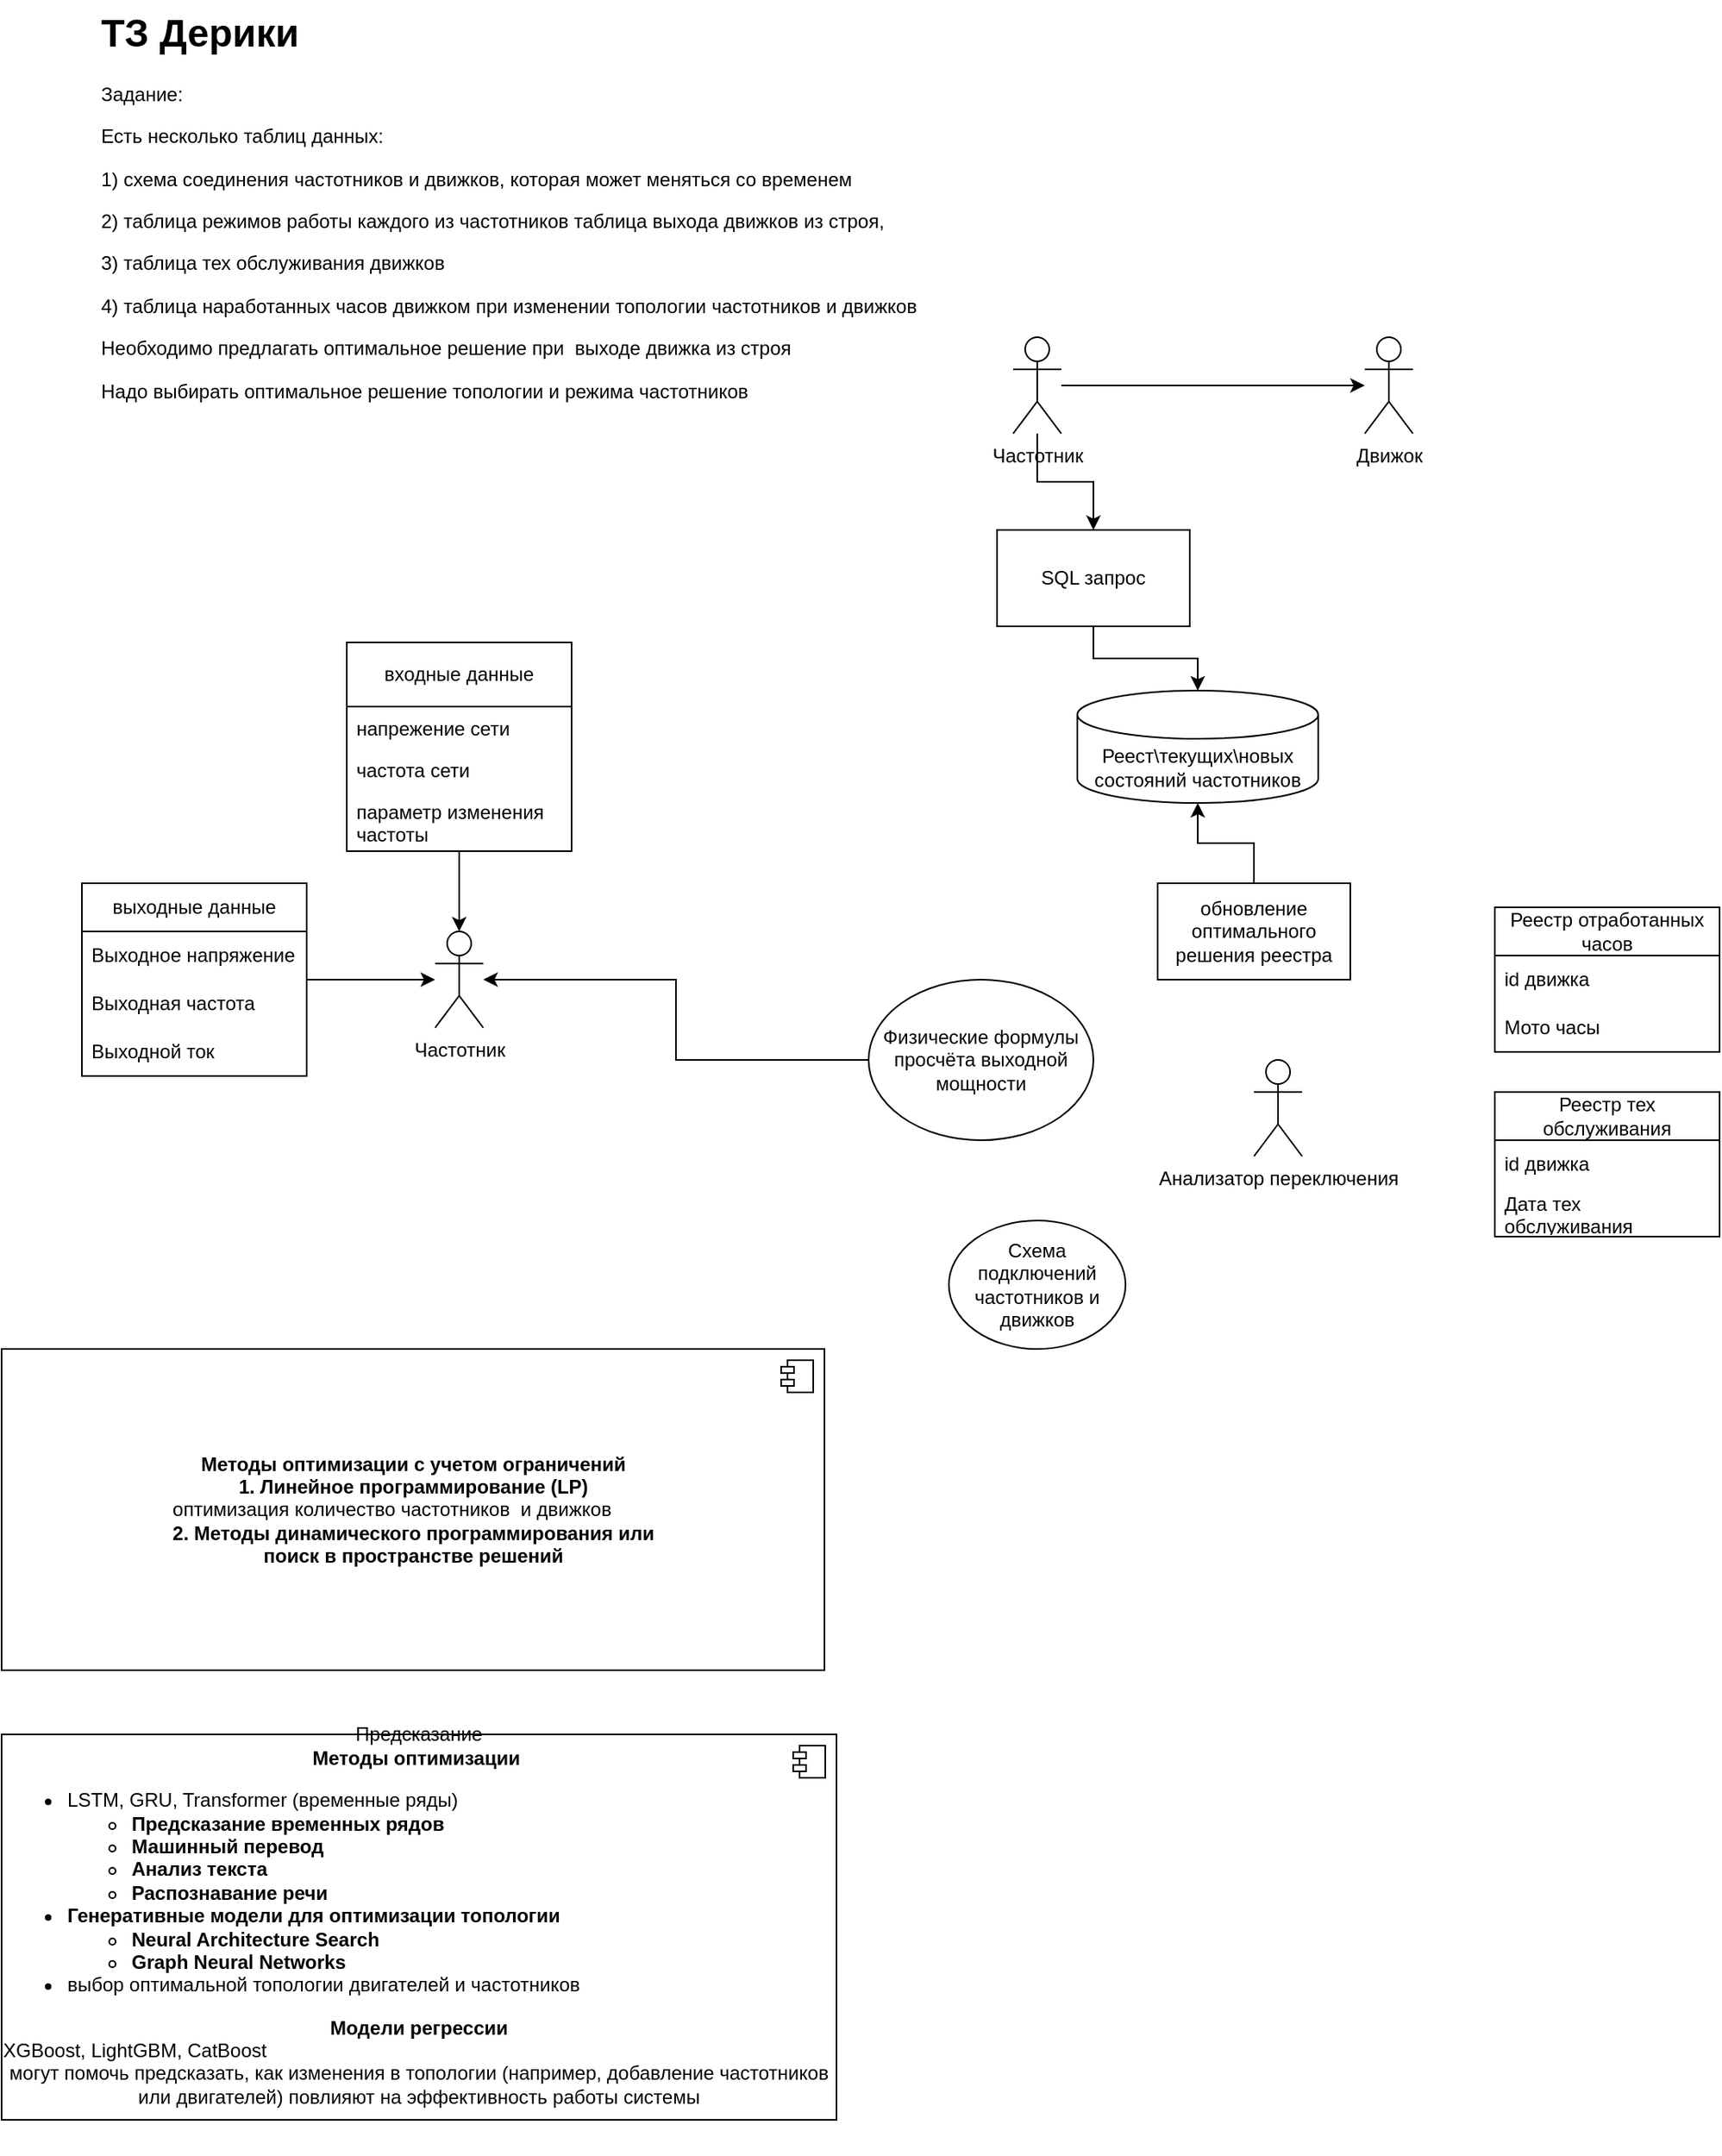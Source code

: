 <mxfile version="26.0.13">
  <diagram name="Страница — 1" id="_v5LaGTC0-DqnQ5YdJLc">
    <mxGraphModel dx="2336" dy="821" grid="1" gridSize="10" guides="1" tooltips="1" connect="1" arrows="1" fold="1" page="1" pageScale="1" pageWidth="827" pageHeight="1169" math="0" shadow="0">
      <root>
        <mxCell id="0" />
        <mxCell id="1" parent="0" />
        <mxCell id="yWEKpOkfy3Jw7eenvQe8-1" value="Движок" style="shape=umlActor;verticalLabelPosition=bottom;verticalAlign=top;html=1;outlineConnect=0;" parent="1" vertex="1">
          <mxGeometry x="399" y="270" width="30" height="60" as="geometry" />
        </mxCell>
        <mxCell id="yWEKpOkfy3Jw7eenvQe8-7" value="" style="edgeStyle=orthogonalEdgeStyle;rounded=0;orthogonalLoop=1;jettySize=auto;html=1;" parent="1" source="yWEKpOkfy3Jw7eenvQe8-2" target="yWEKpOkfy3Jw7eenvQe8-1" edge="1">
          <mxGeometry relative="1" as="geometry">
            <mxPoint x="245" y="300" as="targetPoint" />
          </mxGeometry>
        </mxCell>
        <mxCell id="yWEKpOkfy3Jw7eenvQe8-10" value="" style="edgeStyle=orthogonalEdgeStyle;rounded=0;orthogonalLoop=1;jettySize=auto;html=1;" parent="1" source="yWEKpOkfy3Jw7eenvQe8-2" target="yWEKpOkfy3Jw7eenvQe8-9" edge="1">
          <mxGeometry relative="1" as="geometry">
            <Array as="points">
              <mxPoint x="195" y="360" />
              <mxPoint x="230" y="360" />
            </Array>
          </mxGeometry>
        </mxCell>
        <mxCell id="yWEKpOkfy3Jw7eenvQe8-2" value="Частотник" style="shape=umlActor;verticalLabelPosition=bottom;verticalAlign=top;html=1;outlineConnect=0;" parent="1" vertex="1">
          <mxGeometry x="180" y="270" width="30" height="60" as="geometry" />
        </mxCell>
        <mxCell id="yWEKpOkfy3Jw7eenvQe8-4" value="Реест\текущих\новых состояний частотников" style="shape=cylinder3;whiteSpace=wrap;html=1;boundedLbl=1;backgroundOutline=1;size=15;" parent="1" vertex="1">
          <mxGeometry x="220" y="490" width="150" height="70" as="geometry" />
        </mxCell>
        <mxCell id="yWEKpOkfy3Jw7eenvQe8-11" value="" style="edgeStyle=orthogonalEdgeStyle;rounded=0;orthogonalLoop=1;jettySize=auto;html=1;" parent="1" source="yWEKpOkfy3Jw7eenvQe8-9" target="yWEKpOkfy3Jw7eenvQe8-4" edge="1">
          <mxGeometry relative="1" as="geometry" />
        </mxCell>
        <mxCell id="yWEKpOkfy3Jw7eenvQe8-9" value="SQL запрос" style="rounded=0;whiteSpace=wrap;html=1;" parent="1" vertex="1">
          <mxGeometry x="170" y="390" width="120" height="60" as="geometry" />
        </mxCell>
        <mxCell id="yWEKpOkfy3Jw7eenvQe8-12" value="Реестр отработанных часов" style="swimlane;fontStyle=0;childLayout=stackLayout;horizontal=1;startSize=30;horizontalStack=0;resizeParent=1;resizeParentMax=0;resizeLast=0;collapsible=1;marginBottom=0;whiteSpace=wrap;html=1;" parent="1" vertex="1">
          <mxGeometry x="480" y="625" width="140" height="90" as="geometry" />
        </mxCell>
        <mxCell id="yWEKpOkfy3Jw7eenvQe8-13" value="id движка" style="text;strokeColor=none;fillColor=none;align=left;verticalAlign=middle;spacingLeft=4;spacingRight=4;overflow=hidden;points=[[0,0.5],[1,0.5]];portConstraint=eastwest;rotatable=0;whiteSpace=wrap;html=1;" parent="yWEKpOkfy3Jw7eenvQe8-12" vertex="1">
          <mxGeometry y="30" width="140" height="30" as="geometry" />
        </mxCell>
        <mxCell id="yWEKpOkfy3Jw7eenvQe8-30" value="Мото часы" style="text;strokeColor=none;fillColor=none;align=left;verticalAlign=middle;spacingLeft=4;spacingRight=4;overflow=hidden;points=[[0,0.5],[1,0.5]];portConstraint=eastwest;rotatable=0;whiteSpace=wrap;html=1;" parent="yWEKpOkfy3Jw7eenvQe8-12" vertex="1">
          <mxGeometry y="60" width="140" height="30" as="geometry" />
        </mxCell>
        <mxCell id="yWEKpOkfy3Jw7eenvQe8-18" value="Анализатор переключения" style="shape=umlActor;verticalLabelPosition=bottom;verticalAlign=top;html=1;outlineConnect=0;" parent="1" vertex="1">
          <mxGeometry x="330" y="720" width="30" height="60" as="geometry" />
        </mxCell>
        <mxCell id="yWEKpOkfy3Jw7eenvQe8-28" value="Схема подключений частотников и движков" style="ellipse;whiteSpace=wrap;html=1;" parent="1" vertex="1">
          <mxGeometry x="140" y="820" width="110" height="80" as="geometry" />
        </mxCell>
        <mxCell id="zOdYqrqbQJjYuCrktWeD-7" value="" style="edgeStyle=orthogonalEdgeStyle;rounded=0;orthogonalLoop=1;jettySize=auto;html=1;" edge="1" parent="1" source="yWEKpOkfy3Jw7eenvQe8-29" target="zOdYqrqbQJjYuCrktWeD-6">
          <mxGeometry relative="1" as="geometry" />
        </mxCell>
        <mxCell id="yWEKpOkfy3Jw7eenvQe8-29" value="Физические формулы просчёта выходной мощности" style="ellipse;whiteSpace=wrap;html=1;" parent="1" vertex="1">
          <mxGeometry x="90" y="670" width="140" height="100" as="geometry" />
        </mxCell>
        <mxCell id="yWEKpOkfy3Jw7eenvQe8-33" value="" style="edgeStyle=orthogonalEdgeStyle;rounded=0;orthogonalLoop=1;jettySize=auto;html=1;" parent="1" source="yWEKpOkfy3Jw7eenvQe8-32" target="yWEKpOkfy3Jw7eenvQe8-4" edge="1">
          <mxGeometry relative="1" as="geometry" />
        </mxCell>
        <mxCell id="yWEKpOkfy3Jw7eenvQe8-32" value="обновление оптимального решения реестра" style="rounded=0;whiteSpace=wrap;html=1;" parent="1" vertex="1">
          <mxGeometry x="270" y="610" width="120" height="60" as="geometry" />
        </mxCell>
        <mxCell id="yWEKpOkfy3Jw7eenvQe8-34" value="Реестр тех обслуживания" style="swimlane;fontStyle=0;childLayout=stackLayout;horizontal=1;startSize=30;horizontalStack=0;resizeParent=1;resizeParentMax=0;resizeLast=0;collapsible=1;marginBottom=0;whiteSpace=wrap;html=1;" parent="1" vertex="1">
          <mxGeometry x="480" y="740" width="140" height="90" as="geometry">
            <mxRectangle x="600" y="750" width="180" height="30" as="alternateBounds" />
          </mxGeometry>
        </mxCell>
        <mxCell id="yWEKpOkfy3Jw7eenvQe8-35" value="id движка" style="text;strokeColor=none;fillColor=none;align=left;verticalAlign=middle;spacingLeft=4;spacingRight=4;overflow=hidden;points=[[0,0.5],[1,0.5]];portConstraint=eastwest;rotatable=0;whiteSpace=wrap;html=1;" parent="yWEKpOkfy3Jw7eenvQe8-34" vertex="1">
          <mxGeometry y="30" width="140" height="30" as="geometry" />
        </mxCell>
        <mxCell id="yWEKpOkfy3Jw7eenvQe8-36" value="Дата тех обслуживания" style="text;strokeColor=none;fillColor=none;align=left;verticalAlign=middle;spacingLeft=4;spacingRight=4;overflow=hidden;points=[[0,0.5],[1,0.5]];portConstraint=eastwest;rotatable=0;whiteSpace=wrap;html=1;" parent="yWEKpOkfy3Jw7eenvQe8-34" vertex="1">
          <mxGeometry y="60" width="140" height="30" as="geometry" />
        </mxCell>
        <mxCell id="zOdYqrqbQJjYuCrktWeD-6" value="Частотник" style="shape=umlActor;verticalLabelPosition=bottom;verticalAlign=top;html=1;outlineConnect=0;" vertex="1" parent="1">
          <mxGeometry x="-180" y="640" width="30" height="60" as="geometry" />
        </mxCell>
        <mxCell id="zOdYqrqbQJjYuCrktWeD-20" value="" style="edgeStyle=orthogonalEdgeStyle;rounded=0;orthogonalLoop=1;jettySize=auto;html=1;" edge="1" parent="1" source="zOdYqrqbQJjYuCrktWeD-10" target="zOdYqrqbQJjYuCrktWeD-6">
          <mxGeometry relative="1" as="geometry" />
        </mxCell>
        <mxCell id="zOdYqrqbQJjYuCrktWeD-10" value="входные данные" style="swimlane;fontStyle=0;childLayout=stackLayout;horizontal=1;startSize=40;fillColor=none;horizontalStack=0;resizeParent=1;resizeParentMax=0;resizeLast=0;collapsible=1;marginBottom=0;whiteSpace=wrap;html=1;" vertex="1" parent="1">
          <mxGeometry x="-235" y="460" width="140" height="130" as="geometry" />
        </mxCell>
        <mxCell id="zOdYqrqbQJjYuCrktWeD-11" value="напрежение сети" style="text;strokeColor=none;fillColor=none;align=left;verticalAlign=top;spacingLeft=4;spacingRight=4;overflow=hidden;rotatable=0;points=[[0,0.5],[1,0.5]];portConstraint=eastwest;whiteSpace=wrap;html=1;" vertex="1" parent="zOdYqrqbQJjYuCrktWeD-10">
          <mxGeometry y="40" width="140" height="26" as="geometry" />
        </mxCell>
        <mxCell id="zOdYqrqbQJjYuCrktWeD-12" value="частота сети" style="text;strokeColor=none;fillColor=none;align=left;verticalAlign=top;spacingLeft=4;spacingRight=4;overflow=hidden;rotatable=0;points=[[0,0.5],[1,0.5]];portConstraint=eastwest;whiteSpace=wrap;html=1;" vertex="1" parent="zOdYqrqbQJjYuCrktWeD-10">
          <mxGeometry y="66" width="140" height="26" as="geometry" />
        </mxCell>
        <mxCell id="zOdYqrqbQJjYuCrktWeD-13" value="параметр изменения частоты" style="text;strokeColor=none;fillColor=none;align=left;verticalAlign=top;spacingLeft=4;spacingRight=4;overflow=hidden;rotatable=0;points=[[0,0.5],[1,0.5]];portConstraint=eastwest;whiteSpace=wrap;html=1;" vertex="1" parent="zOdYqrqbQJjYuCrktWeD-10">
          <mxGeometry y="92" width="140" height="38" as="geometry" />
        </mxCell>
        <mxCell id="zOdYqrqbQJjYuCrktWeD-27" value="" style="edgeStyle=orthogonalEdgeStyle;rounded=0;orthogonalLoop=1;jettySize=auto;html=1;" edge="1" parent="1" source="zOdYqrqbQJjYuCrktWeD-23" target="zOdYqrqbQJjYuCrktWeD-6">
          <mxGeometry relative="1" as="geometry" />
        </mxCell>
        <mxCell id="zOdYqrqbQJjYuCrktWeD-23" value="выходные данные" style="swimlane;fontStyle=0;childLayout=stackLayout;horizontal=1;startSize=30;horizontalStack=0;resizeParent=1;resizeParentMax=0;resizeLast=0;collapsible=1;marginBottom=0;whiteSpace=wrap;html=1;" vertex="1" parent="1">
          <mxGeometry x="-400" y="610" width="140" height="120" as="geometry" />
        </mxCell>
        <mxCell id="zOdYqrqbQJjYuCrktWeD-24" value="Выходное напряжение" style="text;strokeColor=none;fillColor=none;align=left;verticalAlign=middle;spacingLeft=4;spacingRight=4;overflow=hidden;points=[[0,0.5],[1,0.5]];portConstraint=eastwest;rotatable=0;whiteSpace=wrap;html=1;" vertex="1" parent="zOdYqrqbQJjYuCrktWeD-23">
          <mxGeometry y="30" width="140" height="30" as="geometry" />
        </mxCell>
        <mxCell id="zOdYqrqbQJjYuCrktWeD-25" value="Выходная частота" style="text;strokeColor=none;fillColor=none;align=left;verticalAlign=middle;spacingLeft=4;spacingRight=4;overflow=hidden;points=[[0,0.5],[1,0.5]];portConstraint=eastwest;rotatable=0;whiteSpace=wrap;html=1;" vertex="1" parent="zOdYqrqbQJjYuCrktWeD-23">
          <mxGeometry y="60" width="140" height="30" as="geometry" />
        </mxCell>
        <mxCell id="zOdYqrqbQJjYuCrktWeD-26" value="Выходной ток" style="text;strokeColor=none;fillColor=none;align=left;verticalAlign=middle;spacingLeft=4;spacingRight=4;overflow=hidden;points=[[0,0.5],[1,0.5]];portConstraint=eastwest;rotatable=0;whiteSpace=wrap;html=1;" vertex="1" parent="zOdYqrqbQJjYuCrktWeD-23">
          <mxGeometry y="90" width="140" height="30" as="geometry" />
        </mxCell>
        <mxCell id="zOdYqrqbQJjYuCrktWeD-28" value="&lt;h1 style=&quot;margin-top: 0px;&quot;&gt;ТЗ Дерики&lt;/h1&gt;&lt;p&gt;Задание:&lt;/p&gt;&lt;p&gt;Есть несколько таблиц данных:&lt;/p&gt;&lt;p&gt;1) схема соединения частотников и движков, которая может меняться со временем&amp;nbsp;&lt;/p&gt;&lt;p&gt;2) таблица режимов работы каждого из частотников таблица выхода движков из строя,&amp;nbsp;&lt;/p&gt;&lt;p&gt;3) таблица тех обслуживания движков&amp;nbsp;&lt;/p&gt;&lt;p&gt;4) таблица наработанных часов движком при изменении топологии частотников и движков&amp;nbsp;&lt;/p&gt;&lt;p&gt;Необходимо предлагать оптимальное решение при&amp;nbsp; выходе движка из строя&lt;/p&gt;&lt;p&gt;Надо выбирать оптимальное решение топологии и режима частотников&lt;/p&gt;" style="text;html=1;whiteSpace=wrap;overflow=hidden;rounded=0;" vertex="1" parent="1">
          <mxGeometry x="-390" y="60" width="590" height="260" as="geometry" />
        </mxCell>
        <mxCell id="zOdYqrqbQJjYuCrktWeD-31" value="&lt;b&gt;Методы оптимизации с учетом ограничений&lt;/b&gt;&lt;div&gt;&lt;div style=&quot;&quot;&gt;&lt;b style=&quot;background-color: transparent; color: light-dark(rgb(0, 0, 0), rgb(255, 255, 255)); text-wrap-mode: nowrap;&quot;&gt;1. Линейное программирование (LP)&lt;/b&gt;&lt;/div&gt;&lt;span style=&quot;text-wrap-mode: nowrap; background-color: transparent; color: light-dark(rgb(0, 0, 0), rgb(255, 255, 255));&quot;&gt;&lt;div style=&quot;text-align: left;&quot;&gt;&lt;span style=&quot;background-color: transparent; color: light-dark(rgb(0, 0, 0), rgb(255, 255, 255));&quot;&gt;оптимизация количество частотников&amp;nbsp; и движков&lt;/span&gt;&lt;/div&gt;&lt;div style=&quot;&quot;&gt;&lt;b style=&quot;background-color: transparent; color: light-dark(rgb(0, 0, 0), rgb(255, 255, 255));&quot;&gt;&lt;strong style=&quot;color: light-dark(rgb(0, 0, 0), rgb(255, 255, 255));&quot; data-end=&quot;3285&quot; data-start=&quot;3244&quot;&gt;2. Методы динамического программирования&amp;nbsp;&lt;/strong&gt;или&lt;/b&gt;&lt;/div&gt;&lt;/span&gt;&lt;b style=&quot;background-color: transparent; color: light-dark(rgb(0, 0, 0), rgb(255, 255, 255)); text-wrap-mode: nowrap;&quot;&gt;&lt;strong data-end=&quot;3322&quot; data-start=&quot;3290&quot;&gt;поиск в пространстве решений&lt;/strong&gt;&lt;/b&gt;&lt;b style=&quot;color: light-dark(rgb(0, 0, 0), rgb(255, 255, 255)); text-wrap-mode: nowrap; background-color: transparent;&quot;&gt;&lt;/b&gt;&lt;/div&gt;" style="html=1;dropTarget=0;whiteSpace=wrap;" vertex="1" parent="1">
          <mxGeometry x="-450" y="900" width="512.5" height="200" as="geometry" />
        </mxCell>
        <mxCell id="zOdYqrqbQJjYuCrktWeD-32" value="" style="shape=module;jettyWidth=8;jettyHeight=4;" vertex="1" parent="zOdYqrqbQJjYuCrktWeD-31">
          <mxGeometry x="1" width="20" height="20" relative="1" as="geometry">
            <mxPoint x="-27" y="7" as="offset" />
          </mxGeometry>
        </mxCell>
        <mxCell id="zOdYqrqbQJjYuCrktWeD-33" value="&lt;div&gt;&lt;br&gt;&lt;/div&gt;Предсказание&lt;br&gt;&lt;b&gt;Методы оптимизации&amp;nbsp;&lt;/b&gt;&lt;br&gt;&lt;div style=&quot;text-align: left;&quot;&gt;&lt;ul&gt;&lt;li&gt;&lt;span style=&quot;background-color: transparent; color: light-dark(rgb(0, 0, 0), rgb(255, 255, 255));&quot;&gt;LSTM, GRU, Transformer (временные ряды)&lt;/span&gt;&lt;/li&gt;&lt;ul&gt;&lt;li data-end=&quot;1734&quot; data-start=&quot;1700&quot;&gt;&lt;strong data-end=&quot;1734&quot; data-start=&quot;1702&quot;&gt;Предсказание временных рядов&lt;/strong&gt;&lt;/li&gt;&lt;li data-end=&quot;1757&quot; data-start=&quot;1735&quot;&gt;&lt;strong data-end=&quot;1757&quot; data-start=&quot;1737&quot;&gt;Машинный перевод&lt;/strong&gt;&lt;/li&gt;&lt;li data-end=&quot;1777&quot; data-start=&quot;1758&quot;&gt;&lt;strong data-end=&quot;1777&quot; data-start=&quot;1760&quot;&gt;Анализ текста&lt;/strong&gt;&lt;/li&gt;&lt;li data-end=&quot;1802&quot; data-start=&quot;1778&quot;&gt;&lt;strong data-end=&quot;1802&quot; data-start=&quot;1780&quot;&gt;Распознавание речи&lt;/strong&gt;&lt;/li&gt;&lt;/ul&gt;&lt;li&gt;&lt;b&gt;Генеративные модели для оптимизации топологии&lt;/b&gt;&lt;/li&gt;&lt;ul&gt;&lt;li&gt;&lt;b&gt;Neural Architecture Search&lt;/b&gt;&lt;/li&gt;&lt;li&gt;&lt;b&gt;Graph Neural Networks&lt;/b&gt;&lt;/li&gt;&lt;/ul&gt;&lt;li&gt;выбор оптимальной топологии двигателей и частотников&lt;/li&gt;&lt;/ul&gt;&lt;/div&gt;&lt;div style=&quot;&quot;&gt;&lt;span style=&quot;font-weight: bold; background-color: transparent; color: light-dark(rgb(0, 0, 0), rgb(255, 255, 255));&quot;&gt;Модели &lt;/span&gt;&lt;span style=&quot;background-color: transparent; color: light-dark(rgb(0, 0, 0), rgb(255, 255, 255));&quot; data-end=&quot;3784&quot; data-start=&quot;3771&quot;&gt;&lt;b&gt;регрессии&lt;/b&gt;&lt;br&gt;&lt;div style=&quot;text-align: left;&quot;&gt;&lt;span style=&quot;background-color: transparent; color: light-dark(rgb(0, 0, 0), rgb(255, 255, 255));&quot; data-end=&quot;1289&quot; data-start=&quot;1278&quot;&gt;XGBoost&lt;/span&gt;&lt;span style=&quot;background-color: transparent; color: light-dark(rgb(0, 0, 0), rgb(255, 255, 255));&quot;&gt;, &lt;/span&gt;&lt;span style=&quot;background-color: transparent; color: light-dark(rgb(0, 0, 0), rgb(255, 255, 255));&quot; data-end=&quot;1303&quot; data-start=&quot;1291&quot;&gt;LightGBM&lt;/span&gt;&lt;span style=&quot;background-color: transparent; color: light-dark(rgb(0, 0, 0), rgb(255, 255, 255));&quot;&gt;, &lt;/span&gt;&lt;span style=&quot;background-color: transparent; color: light-dark(rgb(0, 0, 0), rgb(255, 255, 255));&quot; data-end=&quot;1317&quot; data-start=&quot;1305&quot;&gt;CatBoost&lt;/span&gt;&lt;/div&gt;&lt;/span&gt;&lt;/div&gt;могут помочь предсказать, как изменения в топологии (например, добавление частотников или двигателей) повлияют на эффективность работы системы&lt;div&gt;&lt;br&gt;&lt;br&gt;&lt;b&gt;&lt;/b&gt;&lt;/div&gt;" style="html=1;dropTarget=0;whiteSpace=wrap;" vertex="1" parent="1">
          <mxGeometry x="-450" y="1140" width="520" height="240" as="geometry" />
        </mxCell>
        <mxCell id="zOdYqrqbQJjYuCrktWeD-34" value="" style="shape=module;jettyWidth=8;jettyHeight=4;" vertex="1" parent="zOdYqrqbQJjYuCrktWeD-33">
          <mxGeometry x="1" width="20" height="20" relative="1" as="geometry">
            <mxPoint x="-27" y="7" as="offset" />
          </mxGeometry>
        </mxCell>
      </root>
    </mxGraphModel>
  </diagram>
</mxfile>
